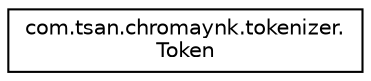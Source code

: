 digraph "Graphical Class Hierarchy"
{
 // LATEX_PDF_SIZE
  edge [fontname="Helvetica",fontsize="10",labelfontname="Helvetica",labelfontsize="10"];
  node [fontname="Helvetica",fontsize="10",shape=record];
  rankdir="LR";
  Node0 [label="com.tsan.chromaynk.tokenizer.\lToken",height=0.2,width=0.4,color="black", fillcolor="white", style="filled",URL="$classcom_1_1tsan_1_1chromaynk_1_1tokenizer_1_1Token.html",tooltip=" "];
}
